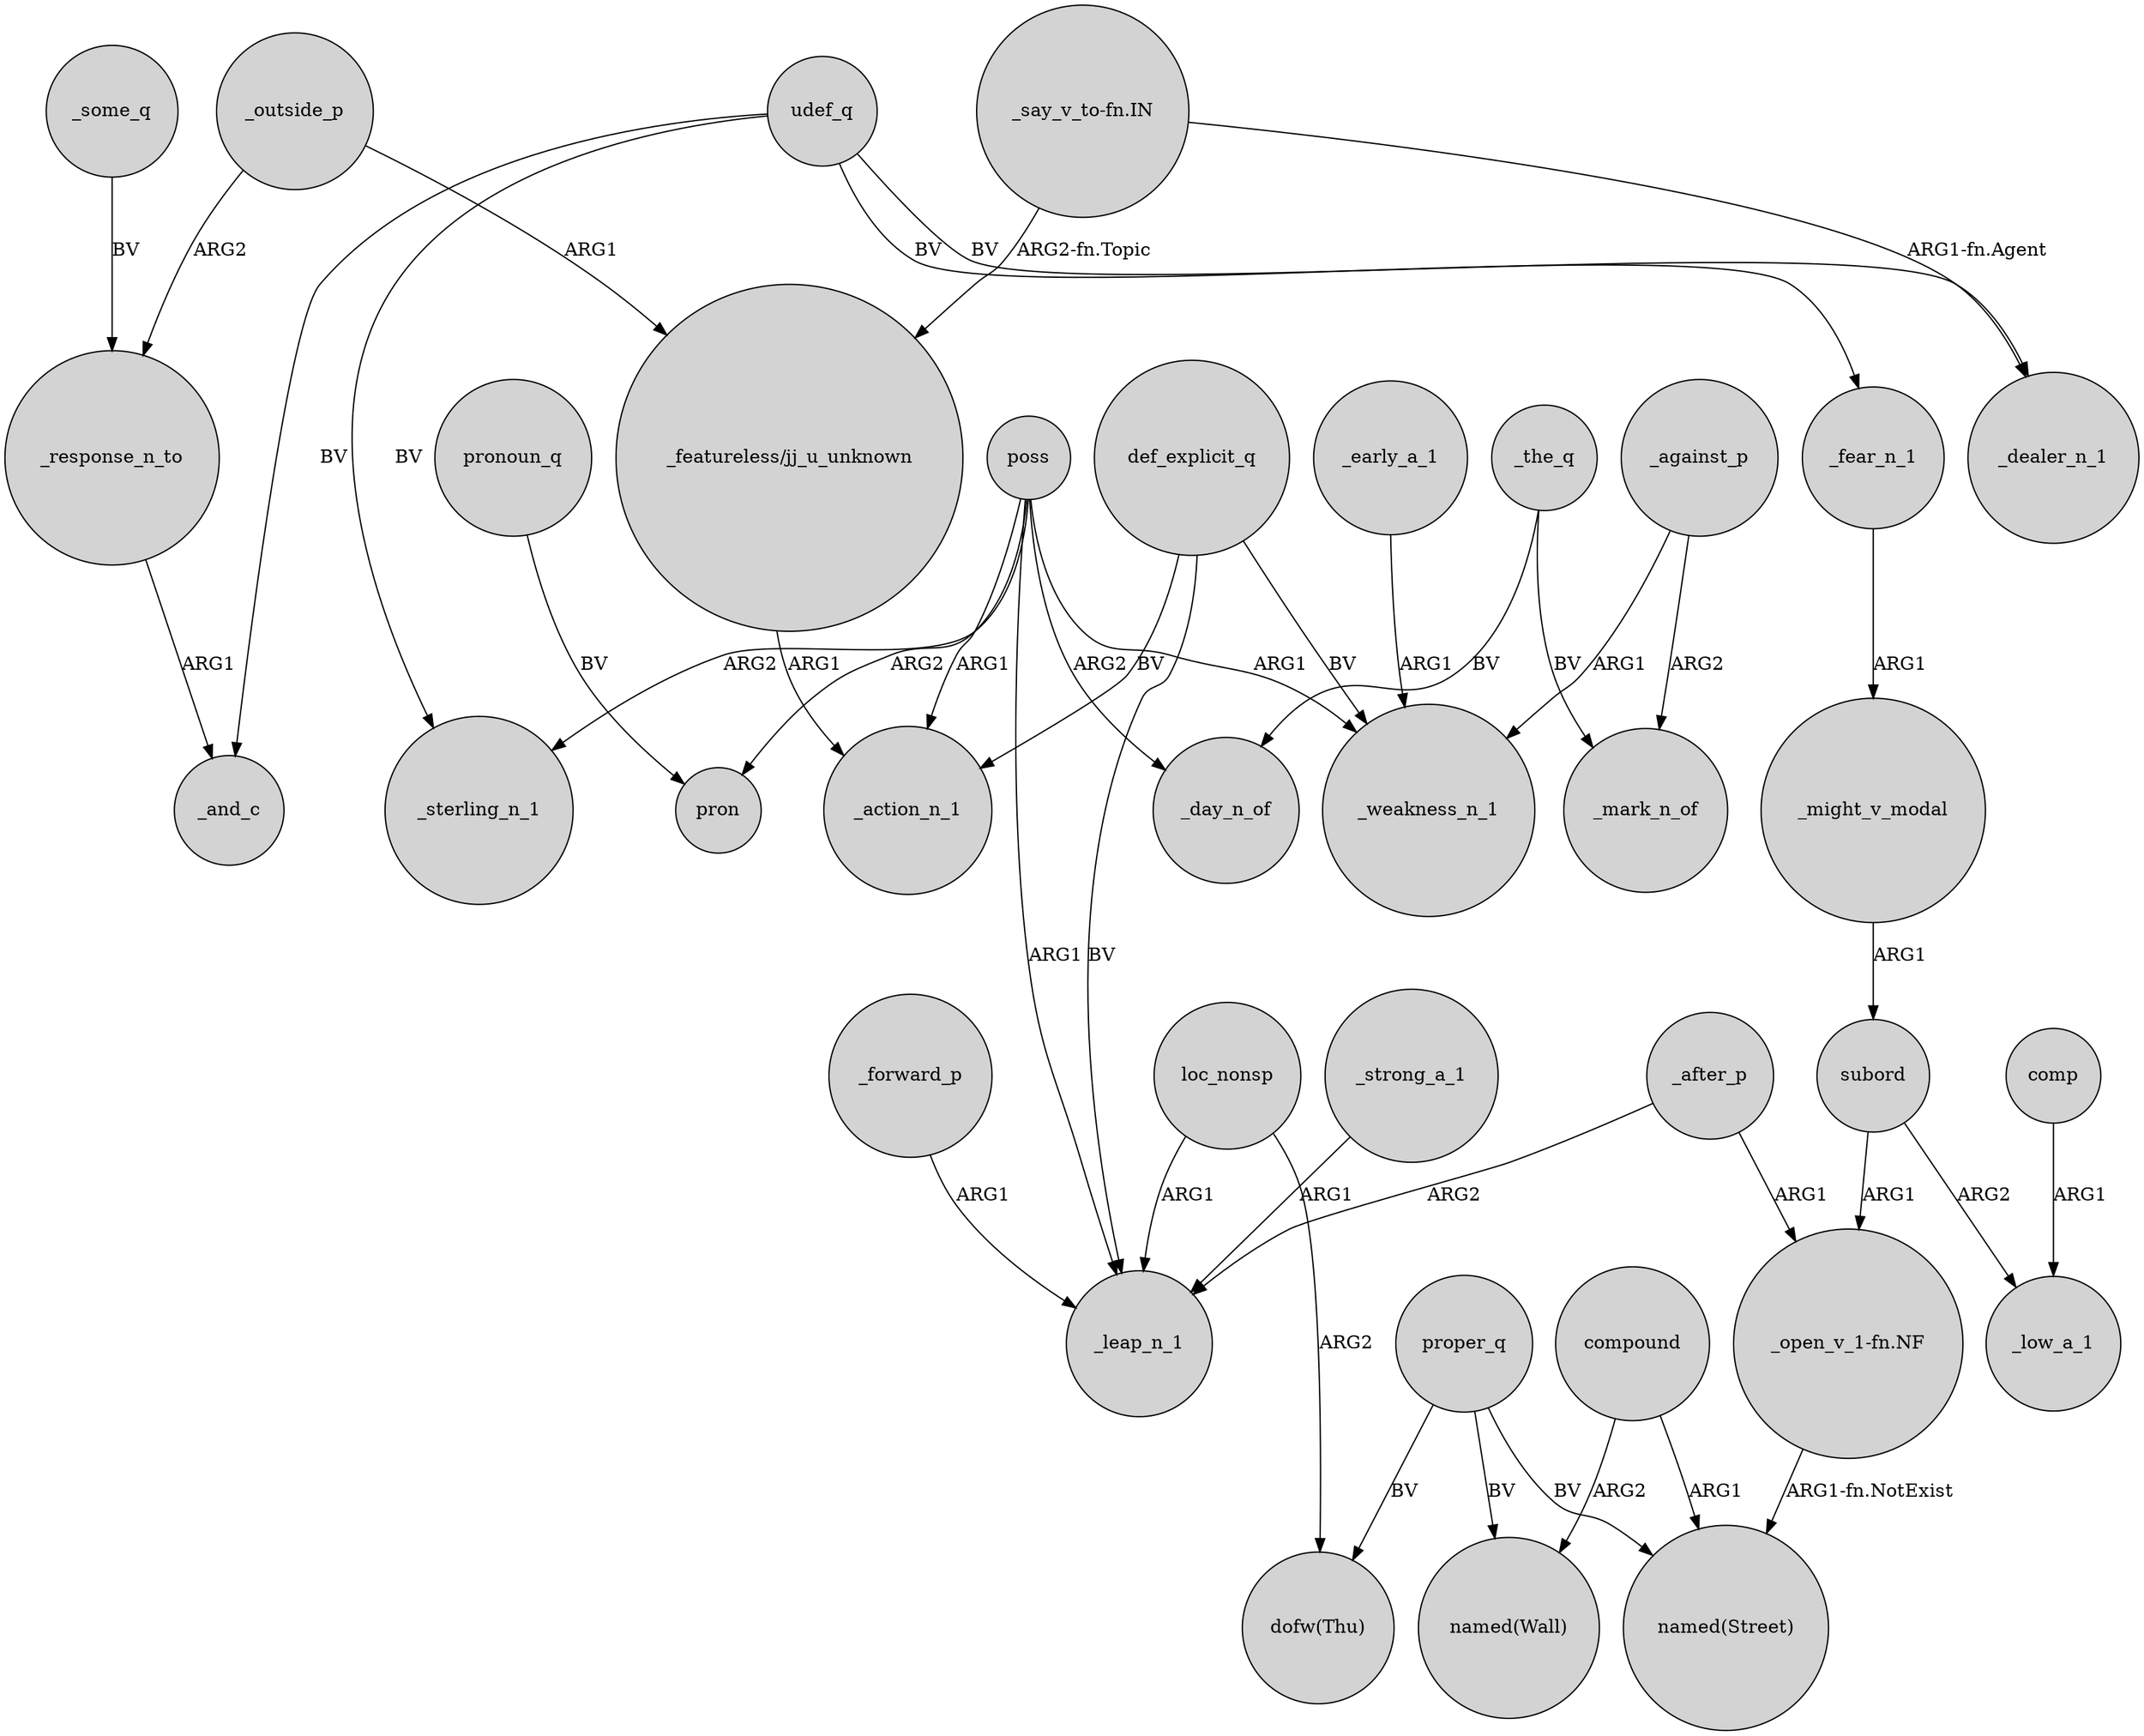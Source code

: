 digraph {
	node [shape=circle style=filled]
	_outside_p -> "_featureless/jj_u_unknown" [label=ARG1]
	_fear_n_1 -> _might_v_modal [label=ARG1]
	poss -> pron [label=ARG2]
	_forward_p -> _leap_n_1 [label=ARG1]
	"_say_v_to-fn.IN" -> _dealer_n_1 [label="ARG1-fn.Agent"]
	def_explicit_q -> _leap_n_1 [label=BV]
	compound -> "named(Street)" [label=ARG1]
	_response_n_to -> _and_c [label=ARG1]
	proper_q -> "named(Wall)" [label=BV]
	subord -> _low_a_1 [label=ARG2]
	_after_p -> "_open_v_1-fn.NF" [label=ARG1]
	"_featureless/jj_u_unknown" -> _action_n_1 [label=ARG1]
	_early_a_1 -> _weakness_n_1 [label=ARG1]
	def_explicit_q -> _action_n_1 [label=BV]
	_after_p -> _leap_n_1 [label=ARG2]
	udef_q -> _fear_n_1 [label=BV]
	poss -> _day_n_of [label=ARG2]
	_against_p -> _mark_n_of [label=ARG2]
	proper_q -> "named(Street)" [label=BV]
	"_say_v_to-fn.IN" -> "_featureless/jj_u_unknown" [label="ARG2-fn.Topic"]
	_the_q -> _day_n_of [label=BV]
	poss -> _sterling_n_1 [label=ARG2]
	pronoun_q -> pron [label=BV]
	compound -> "named(Wall)" [label=ARG2]
	subord -> "_open_v_1-fn.NF" [label=ARG1]
	poss -> _action_n_1 [label=ARG1]
	udef_q -> _sterling_n_1 [label=BV]
	_might_v_modal -> subord [label=ARG1]
	def_explicit_q -> _weakness_n_1 [label=BV]
	_strong_a_1 -> _leap_n_1 [label=ARG1]
	_some_q -> _response_n_to [label=BV]
	proper_q -> "dofw(Thu)" [label=BV]
	loc_nonsp -> _leap_n_1 [label=ARG1]
	loc_nonsp -> "dofw(Thu)" [label=ARG2]
	_against_p -> _weakness_n_1 [label=ARG1]
	"_open_v_1-fn.NF" -> "named(Street)" [label="ARG1-fn.NotExist"]
	_outside_p -> _response_n_to [label=ARG2]
	udef_q -> _dealer_n_1 [label=BV]
	poss -> _leap_n_1 [label=ARG1]
	udef_q -> _and_c [label=BV]
	poss -> _weakness_n_1 [label=ARG1]
	_the_q -> _mark_n_of [label=BV]
	comp -> _low_a_1 [label=ARG1]
}
